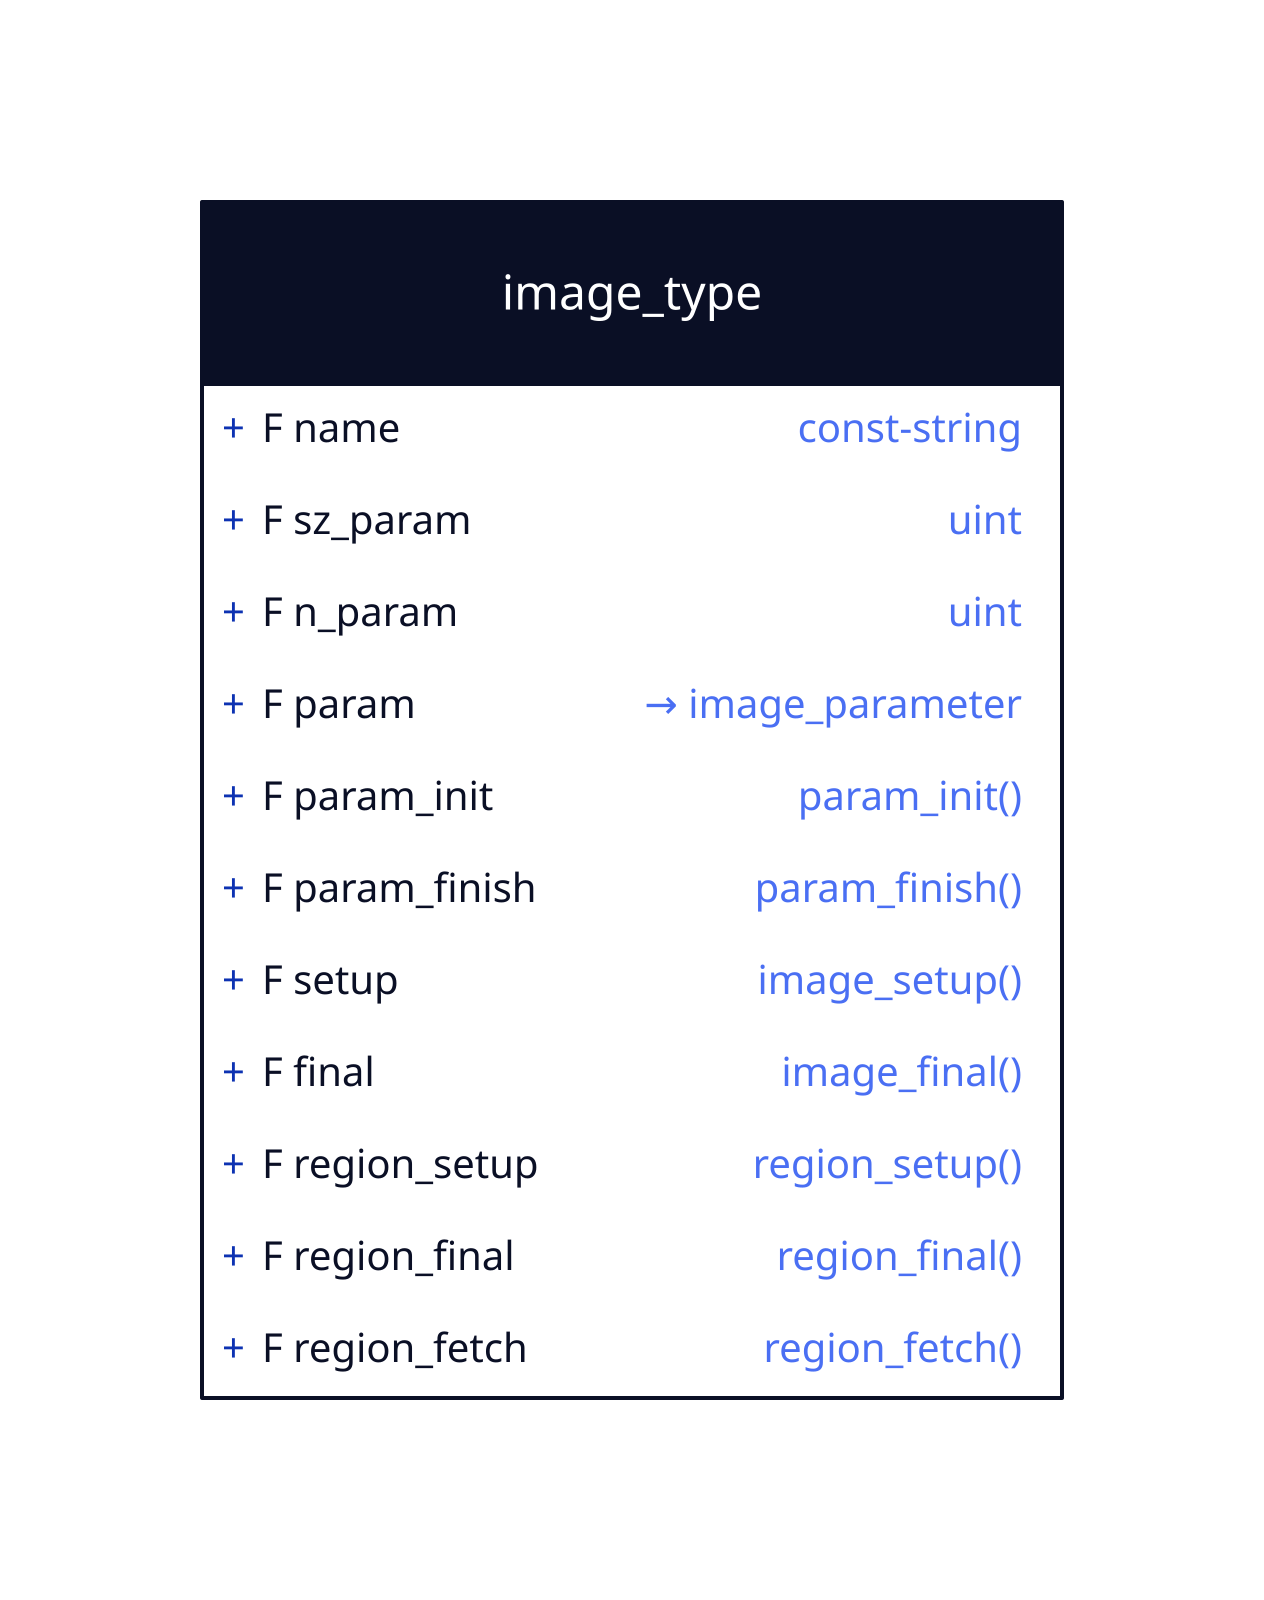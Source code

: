 image_type : {
  shape: class
  "F name": "const-string"
  "F sz_param": "uint"
  "F n_param": "uint"
  "F param": "→ image_parameter"
  "F param_init": "param_init()"
  "F param_finish": "param_finish()"
  "F setup": "image_setup()"
  "F final": "image_final()"
  "F region_setup": "region_setup()"
  "F region_final": "region_final()"
  "F region_fetch": "region_fetch()"
}
